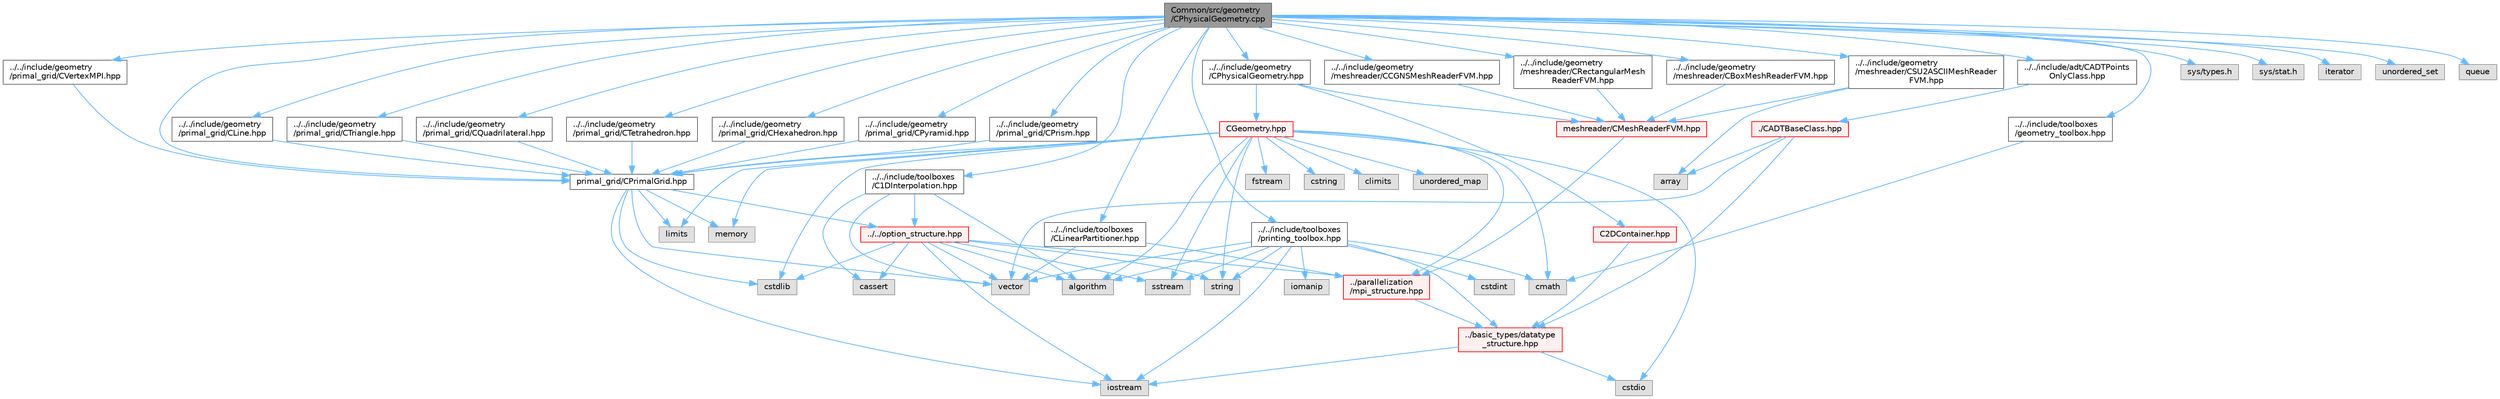 digraph "Common/src/geometry/CPhysicalGeometry.cpp"
{
 // LATEX_PDF_SIZE
  bgcolor="transparent";
  edge [fontname=Helvetica,fontsize=10,labelfontname=Helvetica,labelfontsize=10];
  node [fontname=Helvetica,fontsize=10,shape=box,height=0.2,width=0.4];
  Node1 [id="Node000001",label="Common/src/geometry\l/CPhysicalGeometry.cpp",height=0.2,width=0.4,color="gray40", fillcolor="grey60", style="filled", fontcolor="black",tooltip="Implementation of the physical geometry class."];
  Node1 -> Node2 [id="edge1_Node000001_Node000002",color="steelblue1",style="solid",tooltip=" "];
  Node2 [id="Node000002",label="../../include/geometry\l/CPhysicalGeometry.hpp",height=0.2,width=0.4,color="grey40", fillcolor="white", style="filled",URL="$CPhysicalGeometry_8hpp.html",tooltip="Headers of the physical geometry class used to read meshes from file."];
  Node2 -> Node3 [id="edge2_Node000002_Node000003",color="steelblue1",style="solid",tooltip=" "];
  Node3 [id="Node000003",label="CGeometry.hpp",height=0.2,width=0.4,color="red", fillcolor="#FFF0F0", style="filled",URL="$CGeometry_8hpp.html",tooltip="Headers of the main subroutines for creating the geometrical structure. The subroutines and functions..."];
  Node3 -> Node4 [id="edge3_Node000003_Node000004",color="steelblue1",style="solid",tooltip=" "];
  Node4 [id="Node000004",label="limits",height=0.2,width=0.4,color="grey60", fillcolor="#E0E0E0", style="filled",tooltip=" "];
  Node3 -> Node5 [id="edge4_Node000003_Node000005",color="steelblue1",style="solid",tooltip=" "];
  Node5 [id="Node000005",label="../parallelization\l/mpi_structure.hpp",height=0.2,width=0.4,color="red", fillcolor="#FFF0F0", style="filled",URL="$mpi__structure_8hpp.html",tooltip="Headers of the mpi interface for generalized datatypes. The subroutines and functions are in the mpi_..."];
  Node5 -> Node7 [id="edge5_Node000005_Node000007",color="steelblue1",style="solid",tooltip=" "];
  Node7 [id="Node000007",label="../basic_types/datatype\l_structure.hpp",height=0.2,width=0.4,color="red", fillcolor="#FFF0F0", style="filled",URL="$datatype__structure_8hpp.html",tooltip="Headers for generalized datatypes, defines an interface for AD types."];
  Node7 -> Node8 [id="edge6_Node000007_Node000008",color="steelblue1",style="solid",tooltip=" "];
  Node8 [id="Node000008",label="iostream",height=0.2,width=0.4,color="grey60", fillcolor="#E0E0E0", style="filled",tooltip=" "];
  Node7 -> Node10 [id="edge7_Node000007_Node000010",color="steelblue1",style="solid",tooltip=" "];
  Node10 [id="Node000010",label="cstdio",height=0.2,width=0.4,color="grey60", fillcolor="#E0E0E0", style="filled",tooltip=" "];
  Node3 -> Node18 [id="edge8_Node000003_Node000018",color="steelblue1",style="solid",tooltip=" "];
  Node18 [id="Node000018",label="string",height=0.2,width=0.4,color="grey60", fillcolor="#E0E0E0", style="filled",tooltip=" "];
  Node3 -> Node19 [id="edge9_Node000003_Node000019",color="steelblue1",style="solid",tooltip=" "];
  Node19 [id="Node000019",label="fstream",height=0.2,width=0.4,color="grey60", fillcolor="#E0E0E0", style="filled",tooltip=" "];
  Node3 -> Node20 [id="edge10_Node000003_Node000020",color="steelblue1",style="solid",tooltip=" "];
  Node20 [id="Node000020",label="sstream",height=0.2,width=0.4,color="grey60", fillcolor="#E0E0E0", style="filled",tooltip=" "];
  Node3 -> Node21 [id="edge11_Node000003_Node000021",color="steelblue1",style="solid",tooltip=" "];
  Node21 [id="Node000021",label="cmath",height=0.2,width=0.4,color="grey60", fillcolor="#E0E0E0", style="filled",tooltip=" "];
  Node3 -> Node22 [id="edge12_Node000003_Node000022",color="steelblue1",style="solid",tooltip=" "];
  Node22 [id="Node000022",label="algorithm",height=0.2,width=0.4,color="grey60", fillcolor="#E0E0E0", style="filled",tooltip=" "];
  Node3 -> Node23 [id="edge13_Node000003_Node000023",color="steelblue1",style="solid",tooltip=" "];
  Node23 [id="Node000023",label="cstring",height=0.2,width=0.4,color="grey60", fillcolor="#E0E0E0", style="filled",tooltip=" "];
  Node3 -> Node10 [id="edge14_Node000003_Node000010",color="steelblue1",style="solid",tooltip=" "];
  Node3 -> Node24 [id="edge15_Node000003_Node000024",color="steelblue1",style="solid",tooltip=" "];
  Node24 [id="Node000024",label="cstdlib",height=0.2,width=0.4,color="grey60", fillcolor="#E0E0E0", style="filled",tooltip=" "];
  Node3 -> Node25 [id="edge16_Node000003_Node000025",color="steelblue1",style="solid",tooltip=" "];
  Node25 [id="Node000025",label="climits",height=0.2,width=0.4,color="grey60", fillcolor="#E0E0E0", style="filled",tooltip=" "];
  Node3 -> Node26 [id="edge17_Node000003_Node000026",color="steelblue1",style="solid",tooltip=" "];
  Node26 [id="Node000026",label="memory",height=0.2,width=0.4,color="grey60", fillcolor="#E0E0E0", style="filled",tooltip=" "];
  Node3 -> Node27 [id="edge18_Node000003_Node000027",color="steelblue1",style="solid",tooltip=" "];
  Node27 [id="Node000027",label="unordered_map",height=0.2,width=0.4,color="grey60", fillcolor="#E0E0E0", style="filled",tooltip=" "];
  Node3 -> Node28 [id="edge19_Node000003_Node000028",color="steelblue1",style="solid",tooltip=" "];
  Node28 [id="Node000028",label="primal_grid/CPrimalGrid.hpp",height=0.2,width=0.4,color="grey40", fillcolor="white", style="filled",URL="$CPrimalGrid_8hpp.html",tooltip="Headers of the main subroutines for storing the primal grid structure. The subroutines and functions ..."];
  Node28 -> Node8 [id="edge20_Node000028_Node000008",color="steelblue1",style="solid",tooltip=" "];
  Node28 -> Node29 [id="edge21_Node000028_Node000029",color="steelblue1",style="solid",tooltip=" "];
  Node29 [id="Node000029",label="vector",height=0.2,width=0.4,color="grey60", fillcolor="#E0E0E0", style="filled",tooltip=" "];
  Node28 -> Node4 [id="edge22_Node000028_Node000004",color="steelblue1",style="solid",tooltip=" "];
  Node28 -> Node24 [id="edge23_Node000028_Node000024",color="steelblue1",style="solid",tooltip=" "];
  Node28 -> Node26 [id="edge24_Node000028_Node000026",color="steelblue1",style="solid",tooltip=" "];
  Node28 -> Node30 [id="edge25_Node000028_Node000030",color="steelblue1",style="solid",tooltip=" "];
  Node30 [id="Node000030",label="../../option_structure.hpp",height=0.2,width=0.4,color="red", fillcolor="#FFF0F0", style="filled",URL="$option__structure_8hpp.html",tooltip="Defines classes for referencing options for easy input in CConfig."];
  Node30 -> Node5 [id="edge26_Node000030_Node000005",color="steelblue1",style="solid",tooltip=" "];
  Node30 -> Node8 [id="edge27_Node000030_Node000008",color="steelblue1",style="solid",tooltip=" "];
  Node30 -> Node20 [id="edge28_Node000030_Node000020",color="steelblue1",style="solid",tooltip=" "];
  Node30 -> Node18 [id="edge29_Node000030_Node000018",color="steelblue1",style="solid",tooltip=" "];
  Node30 -> Node29 [id="edge30_Node000030_Node000029",color="steelblue1",style="solid",tooltip=" "];
  Node30 -> Node24 [id="edge31_Node000030_Node000024",color="steelblue1",style="solid",tooltip=" "];
  Node30 -> Node22 [id="edge32_Node000030_Node000022",color="steelblue1",style="solid",tooltip=" "];
  Node30 -> Node32 [id="edge33_Node000030_Node000032",color="steelblue1",style="solid",tooltip=" "];
  Node32 [id="Node000032",label="cassert",height=0.2,width=0.4,color="grey60", fillcolor="#E0E0E0", style="filled",tooltip=" "];
  Node2 -> Node60 [id="edge34_Node000002_Node000060",color="steelblue1",style="solid",tooltip=" "];
  Node60 [id="Node000060",label="meshreader/CMeshReaderFVM.hpp",height=0.2,width=0.4,color="red", fillcolor="#FFF0F0", style="filled",URL="$CMeshReaderFVM_8hpp.html",tooltip="Header file for the class CMeshReaderFVM. The implementations are in the CMeshReaderFVM...."];
  Node60 -> Node5 [id="edge35_Node000060_Node000005",color="steelblue1",style="solid",tooltip=" "];
  Node2 -> Node38 [id="edge36_Node000002_Node000038",color="steelblue1",style="solid",tooltip=" "];
  Node38 [id="Node000038",label="C2DContainer.hpp",height=0.2,width=0.4,color="red", fillcolor="#FFF0F0", style="filled",URL="$C2DContainer_8hpp.html",tooltip="A templated vector/matrix object."];
  Node38 -> Node7 [id="edge37_Node000038_Node000007",color="steelblue1",style="solid",tooltip=" "];
  Node1 -> Node62 [id="edge38_Node000001_Node000062",color="steelblue1",style="solid",tooltip=" "];
  Node62 [id="Node000062",label="../../include/adt/CADTPoints\lOnlyClass.hpp",height=0.2,width=0.4,color="grey40", fillcolor="white", style="filled",URL="$CADTPointsOnlyClass_8hpp.html",tooltip="Class for storing an ADT of only points in an arbitrary number of dimensions."];
  Node62 -> Node57 [id="edge39_Node000062_Node000057",color="steelblue1",style="solid",tooltip=" "];
  Node57 [id="Node000057",label="./CADTBaseClass.hpp",height=0.2,width=0.4,color="red", fillcolor="#FFF0F0", style="filled",URL="$CADTBaseClass_8hpp.html",tooltip="Base class for storing an ADT in an arbitrary number of dimensions."];
  Node57 -> Node29 [id="edge40_Node000057_Node000029",color="steelblue1",style="solid",tooltip=" "];
  Node57 -> Node35 [id="edge41_Node000057_Node000035",color="steelblue1",style="solid",tooltip=" "];
  Node35 [id="Node000035",label="array",height=0.2,width=0.4,color="grey60", fillcolor="#E0E0E0", style="filled",tooltip=" "];
  Node57 -> Node7 [id="edge42_Node000057_Node000007",color="steelblue1",style="solid",tooltip=" "];
  Node1 -> Node63 [id="edge43_Node000001_Node000063",color="steelblue1",style="solid",tooltip=" "];
  Node63 [id="Node000063",label="../../include/toolboxes\l/printing_toolbox.hpp",height=0.2,width=0.4,color="grey40", fillcolor="white", style="filled",URL="$printing__toolbox_8hpp.html",tooltip="Header file for the printing toolbox."];
  Node63 -> Node8 [id="edge44_Node000063_Node000008",color="steelblue1",style="solid",tooltip=" "];
  Node63 -> Node64 [id="edge45_Node000063_Node000064",color="steelblue1",style="solid",tooltip=" "];
  Node64 [id="Node000064",label="iomanip",height=0.2,width=0.4,color="grey60", fillcolor="#E0E0E0", style="filled",tooltip=" "];
  Node63 -> Node42 [id="edge46_Node000063_Node000042",color="steelblue1",style="solid",tooltip=" "];
  Node42 [id="Node000042",label="cstdint",height=0.2,width=0.4,color="grey60", fillcolor="#E0E0E0", style="filled",tooltip=" "];
  Node63 -> Node29 [id="edge47_Node000063_Node000029",color="steelblue1",style="solid",tooltip=" "];
  Node63 -> Node18 [id="edge48_Node000063_Node000018",color="steelblue1",style="solid",tooltip=" "];
  Node63 -> Node20 [id="edge49_Node000063_Node000020",color="steelblue1",style="solid",tooltip=" "];
  Node63 -> Node21 [id="edge50_Node000063_Node000021",color="steelblue1",style="solid",tooltip=" "];
  Node63 -> Node22 [id="edge51_Node000063_Node000022",color="steelblue1",style="solid",tooltip=" "];
  Node63 -> Node7 [id="edge52_Node000063_Node000007",color="steelblue1",style="solid",tooltip=" "];
  Node1 -> Node65 [id="edge53_Node000001_Node000065",color="steelblue1",style="solid",tooltip=" "];
  Node65 [id="Node000065",label="../../include/toolboxes\l/CLinearPartitioner.hpp",height=0.2,width=0.4,color="grey40", fillcolor="white", style="filled",URL="$CLinearPartitioner_8hpp.html",tooltip="Header file for the class CLinearPartitioner. The implementations are in the CLinearPartitioner...."];
  Node65 -> Node5 [id="edge54_Node000065_Node000005",color="steelblue1",style="solid",tooltip=" "];
  Node65 -> Node29 [id="edge55_Node000065_Node000029",color="steelblue1",style="solid",tooltip=" "];
  Node1 -> Node66 [id="edge56_Node000001_Node000066",color="steelblue1",style="solid",tooltip=" "];
  Node66 [id="Node000066",label="../../include/toolboxes\l/C1DInterpolation.hpp",height=0.2,width=0.4,color="grey40", fillcolor="white", style="filled",URL="$C1DInterpolation_8hpp.html",tooltip="Classes for 1D interpolation."];
  Node66 -> Node32 [id="edge57_Node000066_Node000032",color="steelblue1",style="solid",tooltip=" "];
  Node66 -> Node29 [id="edge58_Node000066_Node000029",color="steelblue1",style="solid",tooltip=" "];
  Node66 -> Node22 [id="edge59_Node000066_Node000022",color="steelblue1",style="solid",tooltip=" "];
  Node66 -> Node30 [id="edge60_Node000066_Node000030",color="steelblue1",style="solid",tooltip=" "];
  Node1 -> Node67 [id="edge61_Node000001_Node000067",color="steelblue1",style="solid",tooltip=" "];
  Node67 [id="Node000067",label="../../include/toolboxes\l/geometry_toolbox.hpp",height=0.2,width=0.4,color="grey40", fillcolor="white", style="filled",URL="$geometry__toolbox_8hpp.html",tooltip="Collection of common lightweight geometry-oriented methods."];
  Node67 -> Node21 [id="edge62_Node000067_Node000021",color="steelblue1",style="solid",tooltip=" "];
  Node1 -> Node68 [id="edge63_Node000001_Node000068",color="steelblue1",style="solid",tooltip=" "];
  Node68 [id="Node000068",label="../../include/geometry\l/meshreader/CSU2ASCIIMeshReader\lFVM.hpp",height=0.2,width=0.4,color="grey40", fillcolor="white", style="filled",URL="$CSU2ASCIIMeshReaderFVM_8hpp.html",tooltip="Header file for the class CSU2ASCIIMeshReaderFVM. The implementations are in the CSU2ASCIIMeshReaderF..."];
  Node68 -> Node35 [id="edge64_Node000068_Node000035",color="steelblue1",style="solid",tooltip=" "];
  Node68 -> Node60 [id="edge65_Node000068_Node000060",color="steelblue1",style="solid",tooltip=" "];
  Node1 -> Node69 [id="edge66_Node000001_Node000069",color="steelblue1",style="solid",tooltip=" "];
  Node69 [id="Node000069",label="../../include/geometry\l/meshreader/CCGNSMeshReaderFVM.hpp",height=0.2,width=0.4,color="grey40", fillcolor="white", style="filled",URL="$CCGNSMeshReaderFVM_8hpp.html",tooltip="Header file for the class CCGNSMeshReaderFVM. The implementations are in the CCGNSMeshReaderFVM...."];
  Node69 -> Node60 [id="edge67_Node000069_Node000060",color="steelblue1",style="solid",tooltip=" "];
  Node1 -> Node70 [id="edge68_Node000001_Node000070",color="steelblue1",style="solid",tooltip=" "];
  Node70 [id="Node000070",label="../../include/geometry\l/meshreader/CRectangularMesh\lReaderFVM.hpp",height=0.2,width=0.4,color="grey40", fillcolor="white", style="filled",URL="$CRectangularMeshReaderFVM_8hpp.html",tooltip="Header file for the class CRectangularMeshReaderFVM. The implementations are in the CRectangularMeshR..."];
  Node70 -> Node60 [id="edge69_Node000070_Node000060",color="steelblue1",style="solid",tooltip=" "];
  Node1 -> Node71 [id="edge70_Node000001_Node000071",color="steelblue1",style="solid",tooltip=" "];
  Node71 [id="Node000071",label="../../include/geometry\l/meshreader/CBoxMeshReaderFVM.hpp",height=0.2,width=0.4,color="grey40", fillcolor="white", style="filled",URL="$CBoxMeshReaderFVM_8hpp.html",tooltip="Header file for the class CBoxMeshReaderFVM. The implementations are in the CBoxMeshReaderFVM...."];
  Node71 -> Node60 [id="edge71_Node000071_Node000060",color="steelblue1",style="solid",tooltip=" "];
  Node1 -> Node28 [id="edge72_Node000001_Node000028",color="steelblue1",style="solid",tooltip=" "];
  Node1 -> Node72 [id="edge73_Node000001_Node000072",color="steelblue1",style="solid",tooltip=" "];
  Node72 [id="Node000072",label="../../include/geometry\l/primal_grid/CLine.hpp",height=0.2,width=0.4,color="grey40", fillcolor="white", style="filled",URL="$CLine_8hpp.html",tooltip="Headers of the main subroutines for storing the primal grid structure. The subroutines and functions ..."];
  Node72 -> Node28 [id="edge74_Node000072_Node000028",color="steelblue1",style="solid",tooltip=" "];
  Node1 -> Node73 [id="edge75_Node000001_Node000073",color="steelblue1",style="solid",tooltip=" "];
  Node73 [id="Node000073",label="../../include/geometry\l/primal_grid/CTriangle.hpp",height=0.2,width=0.4,color="grey40", fillcolor="white", style="filled",URL="$CTriangle_8hpp.html",tooltip="Headers of the main subroutines for storing the primal grid structure. The subroutines and functions ..."];
  Node73 -> Node28 [id="edge76_Node000073_Node000028",color="steelblue1",style="solid",tooltip=" "];
  Node1 -> Node74 [id="edge77_Node000001_Node000074",color="steelblue1",style="solid",tooltip=" "];
  Node74 [id="Node000074",label="../../include/geometry\l/primal_grid/CQuadrilateral.hpp",height=0.2,width=0.4,color="grey40", fillcolor="white", style="filled",URL="$CQuadrilateral_8hpp.html",tooltip="Headers of the main subroutines for storing the primal grid structure. The subroutines and functions ..."];
  Node74 -> Node28 [id="edge78_Node000074_Node000028",color="steelblue1",style="solid",tooltip=" "];
  Node1 -> Node75 [id="edge79_Node000001_Node000075",color="steelblue1",style="solid",tooltip=" "];
  Node75 [id="Node000075",label="../../include/geometry\l/primal_grid/CTetrahedron.hpp",height=0.2,width=0.4,color="grey40", fillcolor="white", style="filled",URL="$CTetrahedron_8hpp.html",tooltip="Headers of the main subroutines for storing the primal grid structure. The subroutines and functions ..."];
  Node75 -> Node28 [id="edge80_Node000075_Node000028",color="steelblue1",style="solid",tooltip=" "];
  Node1 -> Node76 [id="edge81_Node000001_Node000076",color="steelblue1",style="solid",tooltip=" "];
  Node76 [id="Node000076",label="../../include/geometry\l/primal_grid/CHexahedron.hpp",height=0.2,width=0.4,color="grey40", fillcolor="white", style="filled",URL="$CHexahedron_8hpp.html",tooltip="Headers of the main subroutines for storing the primal grid structure. The subroutines and functions ..."];
  Node76 -> Node28 [id="edge82_Node000076_Node000028",color="steelblue1",style="solid",tooltip=" "];
  Node1 -> Node77 [id="edge83_Node000001_Node000077",color="steelblue1",style="solid",tooltip=" "];
  Node77 [id="Node000077",label="../../include/geometry\l/primal_grid/CPyramid.hpp",height=0.2,width=0.4,color="grey40", fillcolor="white", style="filled",URL="$CPyramid_8hpp.html",tooltip="Headers of the main subroutines for storing the primal grid structure. The subroutines and functions ..."];
  Node77 -> Node28 [id="edge84_Node000077_Node000028",color="steelblue1",style="solid",tooltip=" "];
  Node1 -> Node78 [id="edge85_Node000001_Node000078",color="steelblue1",style="solid",tooltip=" "];
  Node78 [id="Node000078",label="../../include/geometry\l/primal_grid/CPrism.hpp",height=0.2,width=0.4,color="grey40", fillcolor="white", style="filled",URL="$CPrism_8hpp.html",tooltip="Headers of the main subroutines for storing the primal grid structure. The subroutines and functions ..."];
  Node78 -> Node28 [id="edge86_Node000078_Node000028",color="steelblue1",style="solid",tooltip=" "];
  Node1 -> Node79 [id="edge87_Node000001_Node000079",color="steelblue1",style="solid",tooltip=" "];
  Node79 [id="Node000079",label="../../include/geometry\l/primal_grid/CVertexMPI.hpp",height=0.2,width=0.4,color="grey40", fillcolor="white", style="filled",URL="$CVertexMPI_8hpp.html",tooltip="Headers of the main subroutines for storing the primal grid structure. The subroutines and functions ..."];
  Node79 -> Node28 [id="edge88_Node000079_Node000028",color="steelblue1",style="solid",tooltip=" "];
  Node1 -> Node80 [id="edge89_Node000001_Node000080",color="steelblue1",style="solid",tooltip=" "];
  Node80 [id="Node000080",label="sys/types.h",height=0.2,width=0.4,color="grey60", fillcolor="#E0E0E0", style="filled",tooltip=" "];
  Node1 -> Node81 [id="edge90_Node000001_Node000081",color="steelblue1",style="solid",tooltip=" "];
  Node81 [id="Node000081",label="sys/stat.h",height=0.2,width=0.4,color="grey60", fillcolor="#E0E0E0", style="filled",tooltip=" "];
  Node1 -> Node82 [id="edge91_Node000001_Node000082",color="steelblue1",style="solid",tooltip=" "];
  Node82 [id="Node000082",label="iterator",height=0.2,width=0.4,color="grey60", fillcolor="#E0E0E0", style="filled",tooltip=" "];
  Node1 -> Node83 [id="edge92_Node000001_Node000083",color="steelblue1",style="solid",tooltip=" "];
  Node83 [id="Node000083",label="unordered_set",height=0.2,width=0.4,color="grey60", fillcolor="#E0E0E0", style="filled",tooltip=" "];
  Node1 -> Node84 [id="edge93_Node000001_Node000084",color="steelblue1",style="solid",tooltip=" "];
  Node84 [id="Node000084",label="queue",height=0.2,width=0.4,color="grey60", fillcolor="#E0E0E0", style="filled",tooltip=" "];
}
